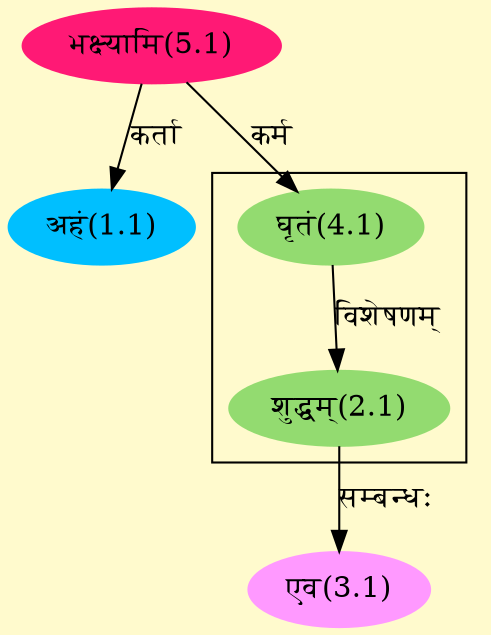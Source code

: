 digraph G{
rankdir=BT;
 compound=true;
 bgcolor="lemonchiffon1";

subgraph cluster_1{
Node2_1 [style=filled, color="#93DB70" label = "शुद्धम्(2.1)"]
Node4_1 [style=filled, color="#93DB70" label = "घृतं(4.1)"]

}
Node1_1 [style=filled, color="#00BFFF" label = "अहं(1.1)"]
Node5_1 [style=filled, color="#FF1975" label = "भक्ष्यामि(5.1)"]
Node3_1 [style=filled, color="#FF99FF" label = "एव(3.1)"]
Node2_1 [style=filled, color="#93DB70" label = "शुद्धम्(2.1)"]
Node4_1 [style=filled, color="#93DB70" label = "घृतं(4.1)"]
/* Start of Relations section */

Node1_1 -> Node5_1 [  label="कर्ता"  dir="back" ]
Node2_1 -> Node4_1 [  label="विशेषणम्"  dir="back" ]
Node3_1 -> Node2_1 [  label="सम्बन्धः"  dir="back" ]
Node4_1 -> Node5_1 [  label="कर्म"  dir="back" ]
}
